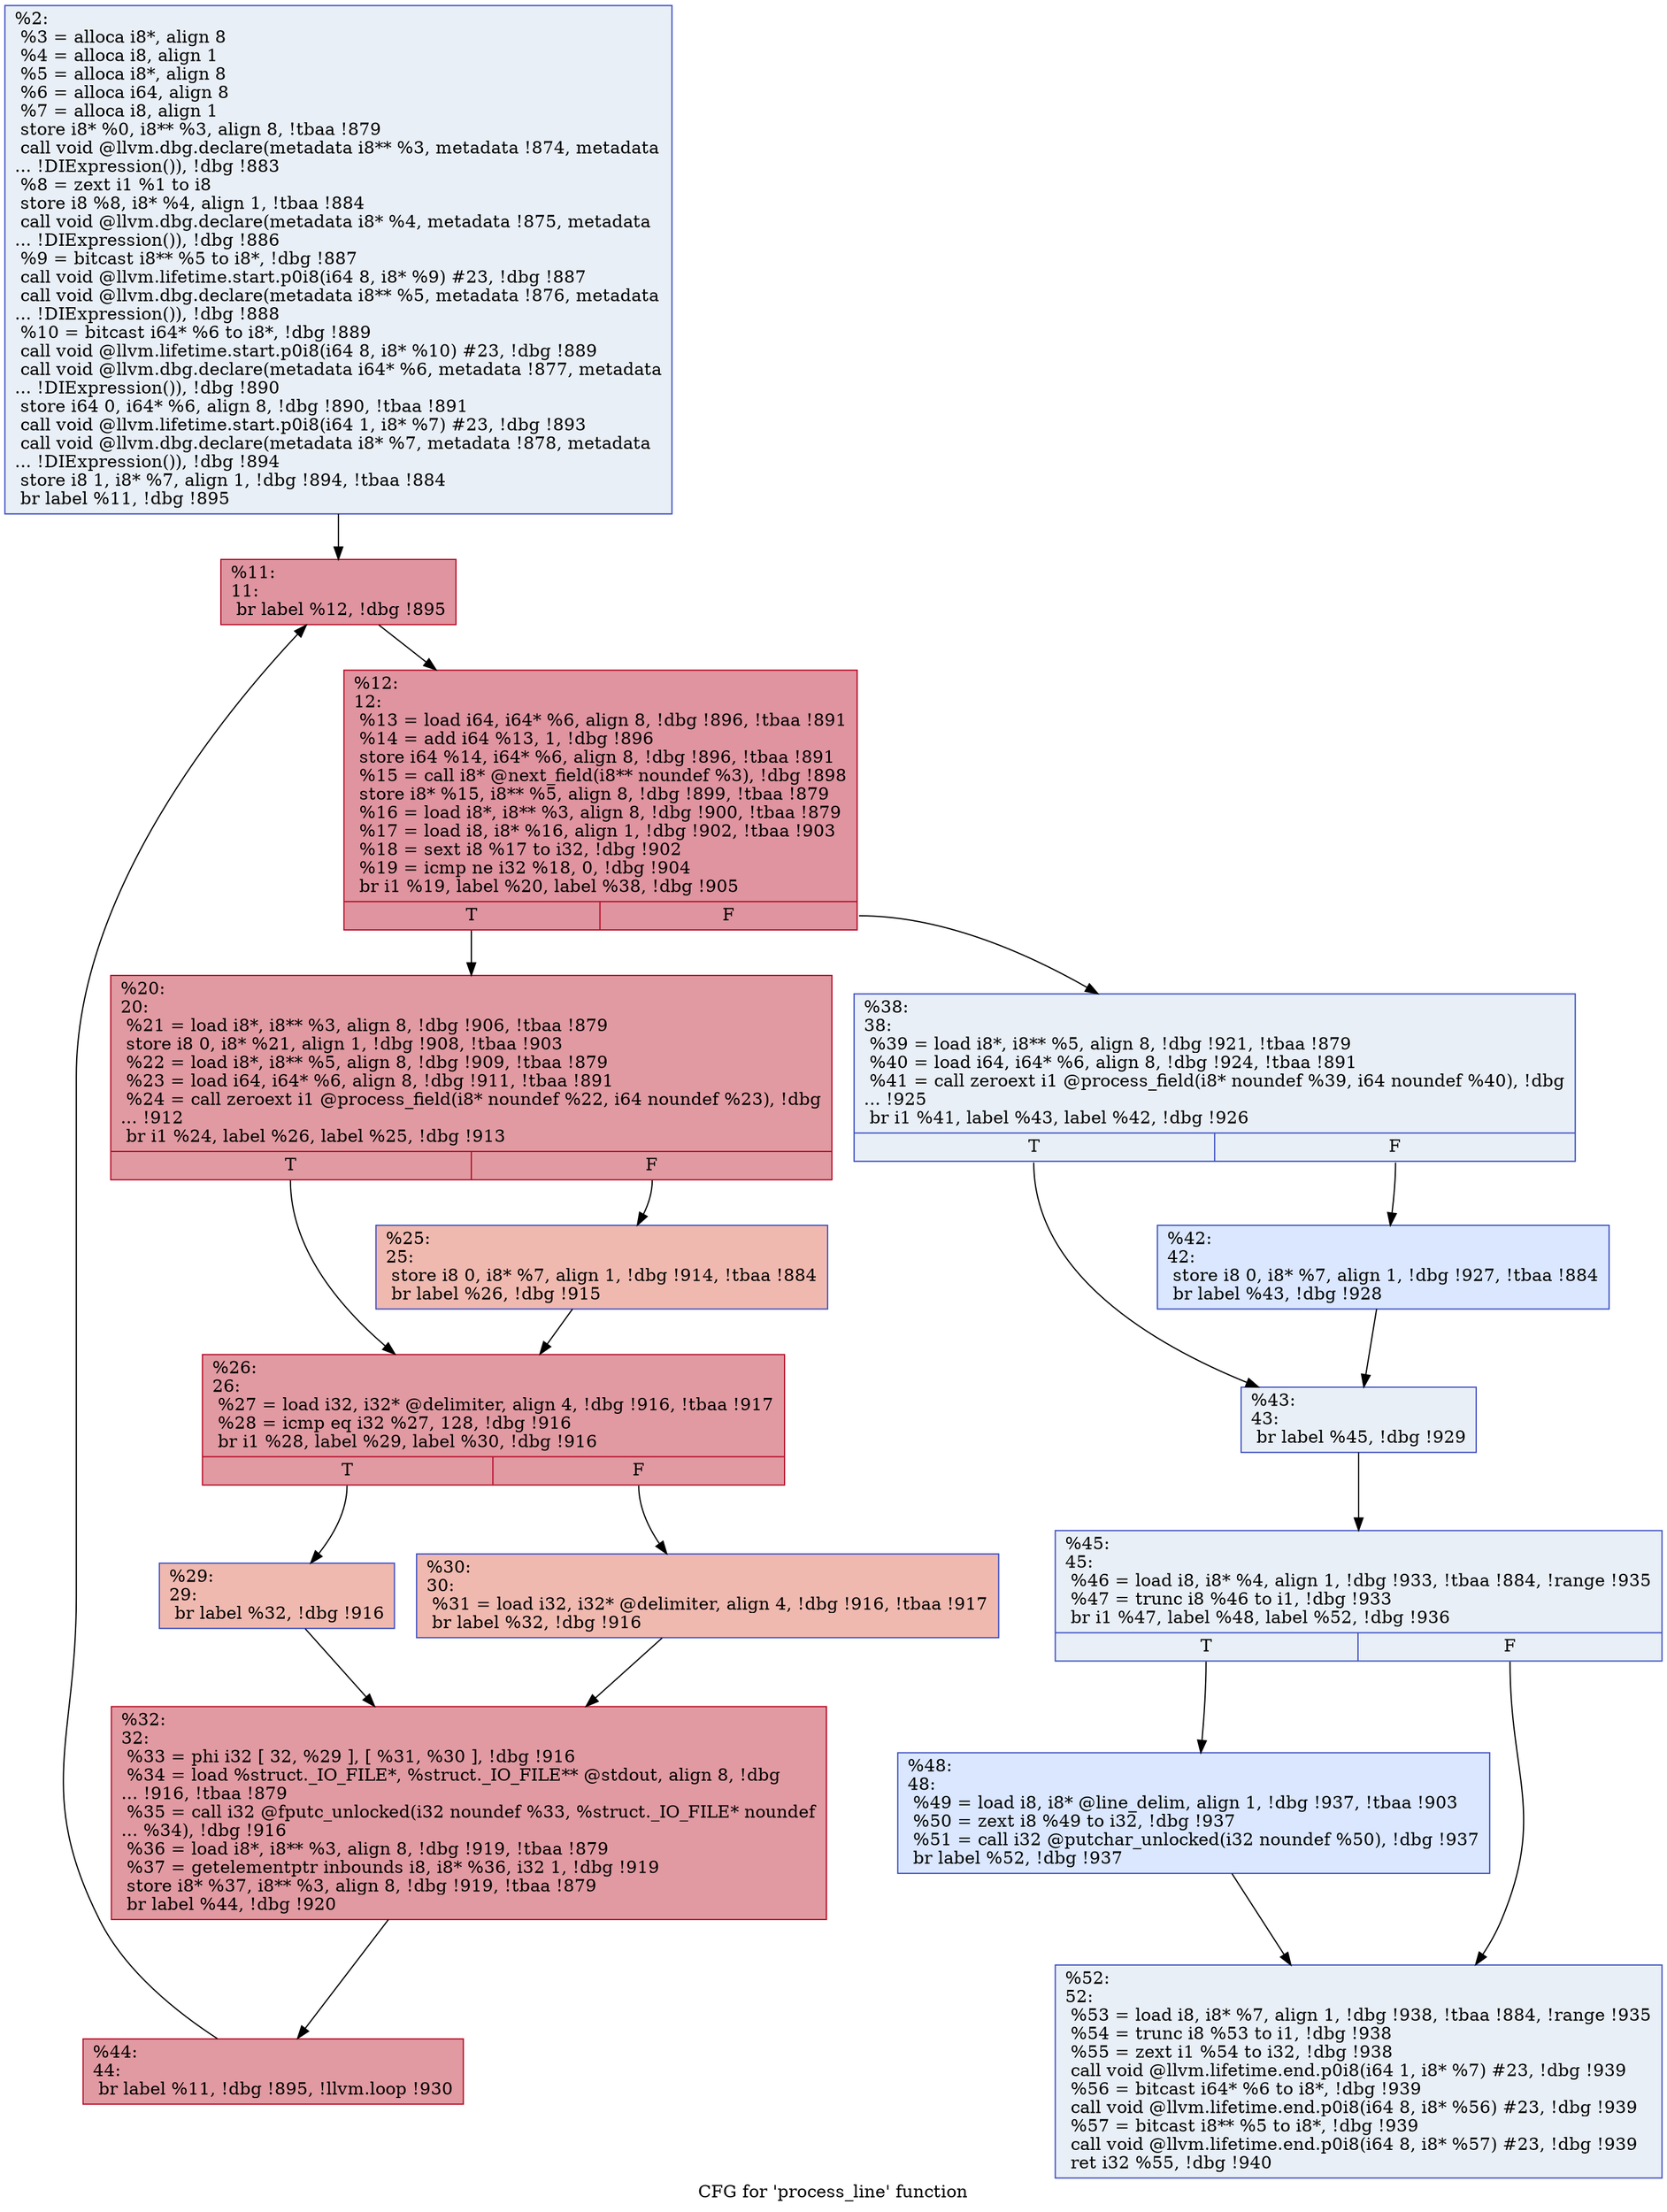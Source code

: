 digraph "CFG for 'process_line' function" {
	label="CFG for 'process_line' function";

	Node0xc7c630 [shape=record,color="#3d50c3ff", style=filled, fillcolor="#cedaeb70",label="{%2:\l  %3 = alloca i8*, align 8\l  %4 = alloca i8, align 1\l  %5 = alloca i8*, align 8\l  %6 = alloca i64, align 8\l  %7 = alloca i8, align 1\l  store i8* %0, i8** %3, align 8, !tbaa !879\l  call void @llvm.dbg.declare(metadata i8** %3, metadata !874, metadata\l... !DIExpression()), !dbg !883\l  %8 = zext i1 %1 to i8\l  store i8 %8, i8* %4, align 1, !tbaa !884\l  call void @llvm.dbg.declare(metadata i8* %4, metadata !875, metadata\l... !DIExpression()), !dbg !886\l  %9 = bitcast i8** %5 to i8*, !dbg !887\l  call void @llvm.lifetime.start.p0i8(i64 8, i8* %9) #23, !dbg !887\l  call void @llvm.dbg.declare(metadata i8** %5, metadata !876, metadata\l... !DIExpression()), !dbg !888\l  %10 = bitcast i64* %6 to i8*, !dbg !889\l  call void @llvm.lifetime.start.p0i8(i64 8, i8* %10) #23, !dbg !889\l  call void @llvm.dbg.declare(metadata i64* %6, metadata !877, metadata\l... !DIExpression()), !dbg !890\l  store i64 0, i64* %6, align 8, !dbg !890, !tbaa !891\l  call void @llvm.lifetime.start.p0i8(i64 1, i8* %7) #23, !dbg !893\l  call void @llvm.dbg.declare(metadata i8* %7, metadata !878, metadata\l... !DIExpression()), !dbg !894\l  store i8 1, i8* %7, align 1, !dbg !894, !tbaa !884\l  br label %11, !dbg !895\l}"];
	Node0xc7c630 -> Node0xc7c710;
	Node0xc7c710 [shape=record,color="#b70d28ff", style=filled, fillcolor="#b70d2870",label="{%11:\l11:                                               \l  br label %12, !dbg !895\l}"];
	Node0xc7c710 -> Node0xc7c760;
	Node0xc7c760 [shape=record,color="#b70d28ff", style=filled, fillcolor="#b70d2870",label="{%12:\l12:                                               \l  %13 = load i64, i64* %6, align 8, !dbg !896, !tbaa !891\l  %14 = add i64 %13, 1, !dbg !896\l  store i64 %14, i64* %6, align 8, !dbg !896, !tbaa !891\l  %15 = call i8* @next_field(i8** noundef %3), !dbg !898\l  store i8* %15, i8** %5, align 8, !dbg !899, !tbaa !879\l  %16 = load i8*, i8** %3, align 8, !dbg !900, !tbaa !879\l  %17 = load i8, i8* %16, align 1, !dbg !902, !tbaa !903\l  %18 = sext i8 %17 to i32, !dbg !902\l  %19 = icmp ne i32 %18, 0, !dbg !904\l  br i1 %19, label %20, label %38, !dbg !905\l|{<s0>T|<s1>F}}"];
	Node0xc7c760:s0 -> Node0xc7c7b0;
	Node0xc7c760:s1 -> Node0xc7c990;
	Node0xc7c7b0 [shape=record,color="#b70d28ff", style=filled, fillcolor="#bb1b2c70",label="{%20:\l20:                                               \l  %21 = load i8*, i8** %3, align 8, !dbg !906, !tbaa !879\l  store i8 0, i8* %21, align 1, !dbg !908, !tbaa !903\l  %22 = load i8*, i8** %5, align 8, !dbg !909, !tbaa !879\l  %23 = load i64, i64* %6, align 8, !dbg !911, !tbaa !891\l  %24 = call zeroext i1 @process_field(i8* noundef %22, i64 noundef %23), !dbg\l... !912\l  br i1 %24, label %26, label %25, !dbg !913\l|{<s0>T|<s1>F}}"];
	Node0xc7c7b0:s0 -> Node0xc7c850;
	Node0xc7c7b0:s1 -> Node0xc7c800;
	Node0xc7c800 [shape=record,color="#3d50c3ff", style=filled, fillcolor="#de614d70",label="{%25:\l25:                                               \l  store i8 0, i8* %7, align 1, !dbg !914, !tbaa !884\l  br label %26, !dbg !915\l}"];
	Node0xc7c800 -> Node0xc7c850;
	Node0xc7c850 [shape=record,color="#b70d28ff", style=filled, fillcolor="#bb1b2c70",label="{%26:\l26:                                               \l  %27 = load i32, i32* @delimiter, align 4, !dbg !916, !tbaa !917\l  %28 = icmp eq i32 %27, 128, !dbg !916\l  br i1 %28, label %29, label %30, !dbg !916\l|{<s0>T|<s1>F}}"];
	Node0xc7c850:s0 -> Node0xc7c8a0;
	Node0xc7c850:s1 -> Node0xc7c8f0;
	Node0xc7c8a0 [shape=record,color="#3d50c3ff", style=filled, fillcolor="#de614d70",label="{%29:\l29:                                               \l  br label %32, !dbg !916\l}"];
	Node0xc7c8a0 -> Node0xc7c940;
	Node0xc7c8f0 [shape=record,color="#3d50c3ff", style=filled, fillcolor="#de614d70",label="{%30:\l30:                                               \l  %31 = load i32, i32* @delimiter, align 4, !dbg !916, !tbaa !917\l  br label %32, !dbg !916\l}"];
	Node0xc7c8f0 -> Node0xc7c940;
	Node0xc7c940 [shape=record,color="#b70d28ff", style=filled, fillcolor="#bb1b2c70",label="{%32:\l32:                                               \l  %33 = phi i32 [ 32, %29 ], [ %31, %30 ], !dbg !916\l  %34 = load %struct._IO_FILE*, %struct._IO_FILE** @stdout, align 8, !dbg\l... !916, !tbaa !879\l  %35 = call i32 @fputc_unlocked(i32 noundef %33, %struct._IO_FILE* noundef\l... %34), !dbg !916\l  %36 = load i8*, i8** %3, align 8, !dbg !919, !tbaa !879\l  %37 = getelementptr inbounds i8, i8* %36, i32 1, !dbg !919\l  store i8* %37, i8** %3, align 8, !dbg !919, !tbaa !879\l  br label %44, !dbg !920\l}"];
	Node0xc7c940 -> Node0xc7ca80;
	Node0xc7c990 [shape=record,color="#3d50c3ff", style=filled, fillcolor="#cedaeb70",label="{%38:\l38:                                               \l  %39 = load i8*, i8** %5, align 8, !dbg !921, !tbaa !879\l  %40 = load i64, i64* %6, align 8, !dbg !924, !tbaa !891\l  %41 = call zeroext i1 @process_field(i8* noundef %39, i64 noundef %40), !dbg\l... !925\l  br i1 %41, label %43, label %42, !dbg !926\l|{<s0>T|<s1>F}}"];
	Node0xc7c990:s0 -> Node0xc7ca30;
	Node0xc7c990:s1 -> Node0xc7c9e0;
	Node0xc7c9e0 [shape=record,color="#3d50c3ff", style=filled, fillcolor="#abc8fd70",label="{%42:\l42:                                               \l  store i8 0, i8* %7, align 1, !dbg !927, !tbaa !884\l  br label %43, !dbg !928\l}"];
	Node0xc7c9e0 -> Node0xc7ca30;
	Node0xc7ca30 [shape=record,color="#3d50c3ff", style=filled, fillcolor="#cedaeb70",label="{%43:\l43:                                               \l  br label %45, !dbg !929\l}"];
	Node0xc7ca30 -> Node0xc7cad0;
	Node0xc7ca80 [shape=record,color="#b70d28ff", style=filled, fillcolor="#bb1b2c70",label="{%44:\l44:                                               \l  br label %11, !dbg !895, !llvm.loop !930\l}"];
	Node0xc7ca80 -> Node0xc7c710;
	Node0xc7cad0 [shape=record,color="#3d50c3ff", style=filled, fillcolor="#cedaeb70",label="{%45:\l45:                                               \l  %46 = load i8, i8* %4, align 1, !dbg !933, !tbaa !884, !range !935\l  %47 = trunc i8 %46 to i1, !dbg !933\l  br i1 %47, label %48, label %52, !dbg !936\l|{<s0>T|<s1>F}}"];
	Node0xc7cad0:s0 -> Node0xc7cb20;
	Node0xc7cad0:s1 -> Node0xc7cb70;
	Node0xc7cb20 [shape=record,color="#3d50c3ff", style=filled, fillcolor="#abc8fd70",label="{%48:\l48:                                               \l  %49 = load i8, i8* @line_delim, align 1, !dbg !937, !tbaa !903\l  %50 = zext i8 %49 to i32, !dbg !937\l  %51 = call i32 @putchar_unlocked(i32 noundef %50), !dbg !937\l  br label %52, !dbg !937\l}"];
	Node0xc7cb20 -> Node0xc7cb70;
	Node0xc7cb70 [shape=record,color="#3d50c3ff", style=filled, fillcolor="#cedaeb70",label="{%52:\l52:                                               \l  %53 = load i8, i8* %7, align 1, !dbg !938, !tbaa !884, !range !935\l  %54 = trunc i8 %53 to i1, !dbg !938\l  %55 = zext i1 %54 to i32, !dbg !938\l  call void @llvm.lifetime.end.p0i8(i64 1, i8* %7) #23, !dbg !939\l  %56 = bitcast i64* %6 to i8*, !dbg !939\l  call void @llvm.lifetime.end.p0i8(i64 8, i8* %56) #23, !dbg !939\l  %57 = bitcast i8** %5 to i8*, !dbg !939\l  call void @llvm.lifetime.end.p0i8(i64 8, i8* %57) #23, !dbg !939\l  ret i32 %55, !dbg !940\l}"];
}

